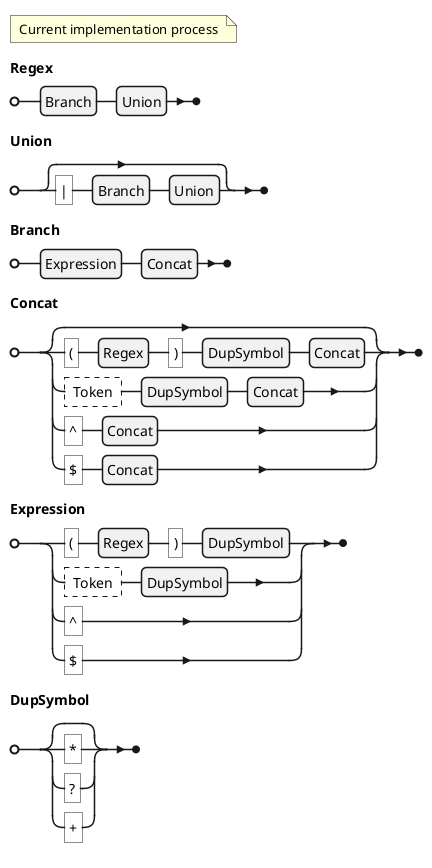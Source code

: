 @startebnf Mathematical RegExp Syntax

(* Current implementation process *)

Regex = Branch, Union;
Union = ["|", Branch, Union];

Branch = Expression, Concat;
Concat = [ "(", Regex, ")", DupSymbol, Concat
         | ? Token ?, DupSymbol, Concat
         | "^", Concat
         | "$", Concat
         ];

Expression = "(", Regex, ")", DupSymbol
           | ? Token ?, DupSymbol
           | "^"
           | "$"
           ;
DupSymbol = [ "*"
            | "?"
            | "+"
            ];

@endebnf
